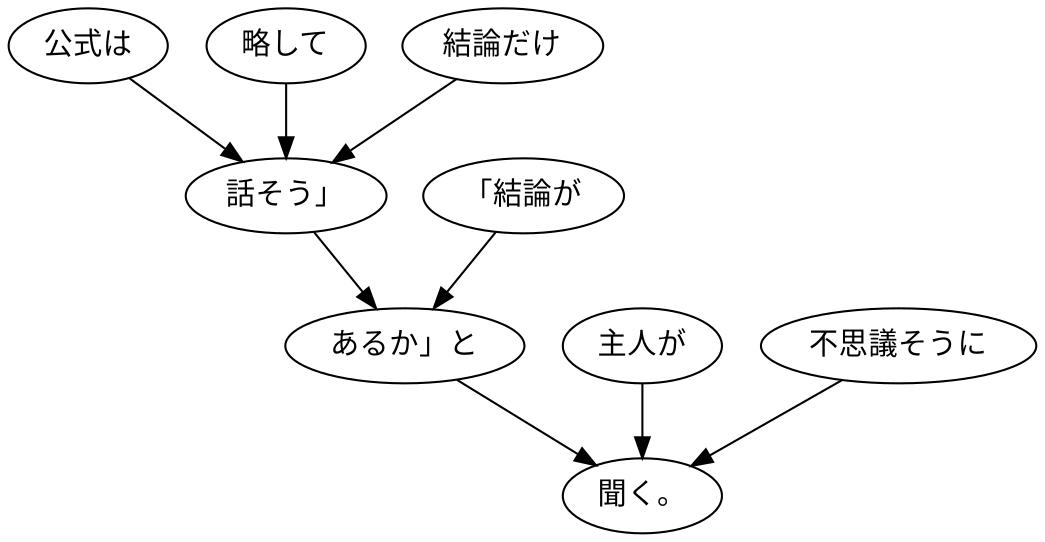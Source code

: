 digraph graph2019 {
	node0 [label="公式は"];
	node1 [label="略して"];
	node2 [label="結論だけ"];
	node3 [label="話そう」"];
	node4 [label="「結論が"];
	node5 [label="あるか」と"];
	node6 [label="主人が"];
	node7 [label="不思議そうに"];
	node8 [label="聞く。"];
	node0 -> node3;
	node1 -> node3;
	node2 -> node3;
	node3 -> node5;
	node4 -> node5;
	node5 -> node8;
	node6 -> node8;
	node7 -> node8;
}
